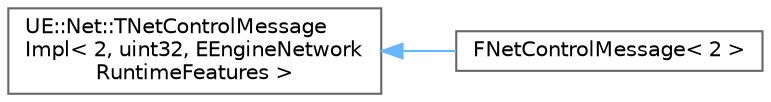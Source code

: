 digraph "Graphical Class Hierarchy"
{
 // INTERACTIVE_SVG=YES
 // LATEX_PDF_SIZE
  bgcolor="transparent";
  edge [fontname=Helvetica,fontsize=10,labelfontname=Helvetica,labelfontsize=10];
  node [fontname=Helvetica,fontsize=10,shape=box,height=0.2,width=0.4];
  rankdir="LR";
  Node0 [id="Node000000",label="UE::Net::TNetControlMessage\lImpl\< 2, uint32, EEngineNetwork\lRuntimeFeatures \>",height=0.2,width=0.4,color="grey40", fillcolor="white", style="filled",URL="$df/d09/classUE_1_1Net_1_1TNetControlMessageImpl.html",tooltip=" "];
  Node0 -> Node1 [id="edge9673_Node000000_Node000001",dir="back",color="steelblue1",style="solid",tooltip=" "];
  Node1 [id="Node000001",label="FNetControlMessage\< 2 \>",height=0.2,width=0.4,color="grey40", fillcolor="white", style="filled",URL="$d2/db1/classFNetControlMessage_3_012_01_4.html",tooltip=" "];
}
